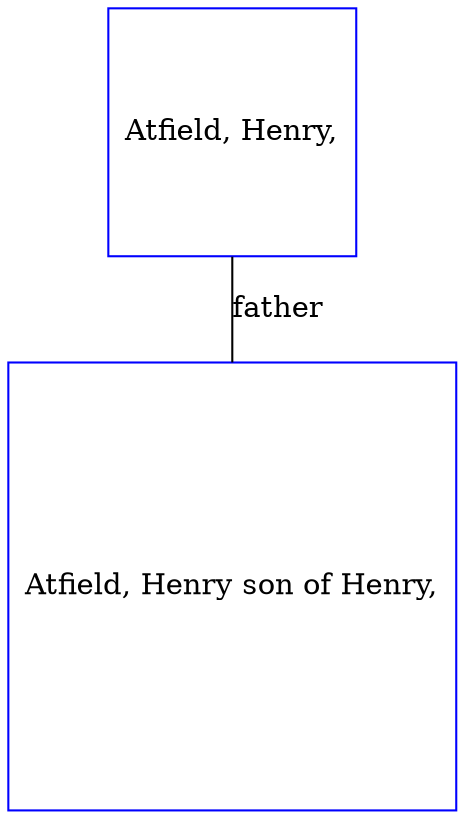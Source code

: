 digraph D {
    edge [dir=none];    node [shape=box];    "010102"   [label="Atfield, Henry son of Henry,", shape=box, regular=1, color="blue"] ;
"010103"   [label="Atfield, Henry,", shape=box, regular=1, color="blue"] ;
010103->010102 [label="father",arrowsize=0.0]; 
}